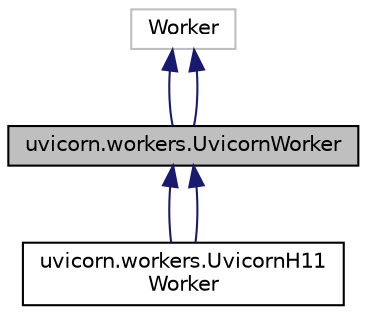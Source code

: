 digraph "uvicorn.workers.UvicornWorker"
{
 // LATEX_PDF_SIZE
  edge [fontname="Helvetica",fontsize="10",labelfontname="Helvetica",labelfontsize="10"];
  node [fontname="Helvetica",fontsize="10",shape=record];
  Node1 [label="uvicorn.workers.UvicornWorker",height=0.2,width=0.4,color="black", fillcolor="grey75", style="filled", fontcolor="black",tooltip=" "];
  Node2 -> Node1 [dir="back",color="midnightblue",fontsize="10",style="solid",fontname="Helvetica"];
  Node2 [label="Worker",height=0.2,width=0.4,color="grey75", fillcolor="white", style="filled",tooltip=" "];
  Node2 -> Node1 [dir="back",color="midnightblue",fontsize="10",style="solid",fontname="Helvetica"];
  Node1 -> Node3 [dir="back",color="midnightblue",fontsize="10",style="solid",fontname="Helvetica"];
  Node3 [label="uvicorn.workers.UvicornH11\lWorker",height=0.2,width=0.4,color="black", fillcolor="white", style="filled",URL="$classuvicorn_1_1workers_1_1UvicornH11Worker.html",tooltip=" "];
  Node1 -> Node3 [dir="back",color="midnightblue",fontsize="10",style="solid",fontname="Helvetica"];
}
